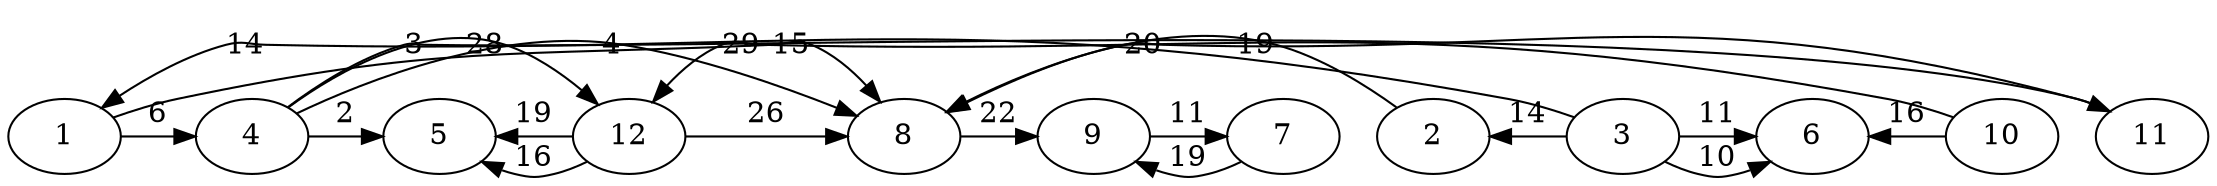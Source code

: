 // The Round Graph
digraph "1_primary" {
	1 [label=1]
	2 [label=2]
	3 [label=3]
	4 [label=4]
	5 [label=5]
	6 [label=6]
	7 [label=7]
	8 [label=8]
	9 [label=9]
	10 [label=10]
	11 [label=11]
	12 [label=12]
	4 -> 11 [label=3 constraint=false]
	12 -> 8 [label=26 constraint=false]
	1 -> 8 [label=15 constraint=false]
	10 -> 6 [label=16 constraint=false]
	3 -> 6 [label=11 constraint=false]
	12 -> 5 [label=19 constraint=false]
	1 -> 4 [label=6 constraint=false]
	9 -> 7 [label=11 constraint=false]
	4 -> 8 [label=4 constraint=false]
	12 -> 5 [label=16 constraint=false]
	10 -> 12 [label=29 constraint=false]
	7 -> 9 [label=19 constraint=false]
	2 -> 8 [label=19 constraint=false]
	3 -> 6 [label=10 constraint=false]
	4 -> 12 [label=28 constraint=false]
	11 -> 8 [label=20 constraint=false]
	8 -> 9 [label=22 constraint=false]
	3 -> 1 [label=14 constraint=false]
	3 -> 2 [label=14 constraint=false]
	4 -> 5 [label=2 constraint=false]
}
